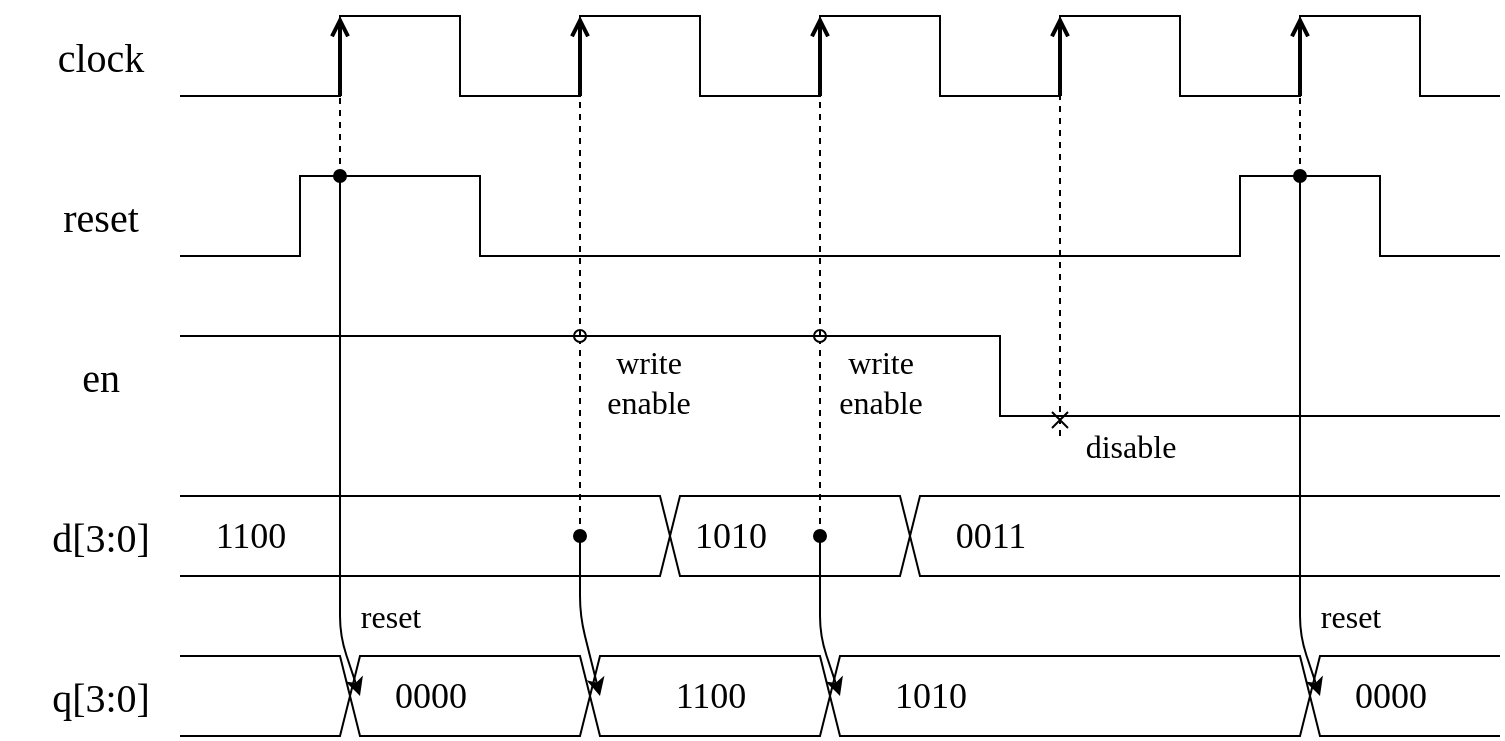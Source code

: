 <mxfile>
    <diagram id="1KeQOJun0eMcUtYWnY0w" name="ページ1">
        <mxGraphModel dx="2248" dy="860" grid="1" gridSize="10" guides="1" tooltips="1" connect="0" arrows="1" fold="1" page="1" pageScale="1" pageWidth="827" pageHeight="1169" math="0" shadow="0">
            <root>
                <mxCell id="0"/>
                <mxCell id="1" parent="0"/>
                <mxCell id="2" value="" style="endArrow=none;html=1;rounded=0;curved=0;" edge="1" parent="1">
                    <mxGeometry width="50" height="50" relative="1" as="geometry">
                        <mxPoint x="80" y="280" as="sourcePoint"/>
                        <mxPoint x="740" y="280" as="targetPoint"/>
                        <Array as="points">
                            <mxPoint x="160" y="280"/>
                            <mxPoint x="160" y="240"/>
                            <mxPoint x="220" y="240"/>
                            <mxPoint x="220" y="280"/>
                            <mxPoint x="280" y="280"/>
                            <mxPoint x="280" y="240"/>
                            <mxPoint x="340" y="240"/>
                            <mxPoint x="340" y="280"/>
                            <mxPoint x="400" y="280"/>
                            <mxPoint x="400" y="240"/>
                            <mxPoint x="460" y="240"/>
                            <mxPoint x="460" y="280"/>
                            <mxPoint x="520" y="280"/>
                            <mxPoint x="520" y="240"/>
                            <mxPoint x="580" y="240"/>
                            <mxPoint x="580" y="280"/>
                            <mxPoint x="640" y="280"/>
                            <mxPoint x="640" y="240"/>
                            <mxPoint x="700" y="240"/>
                            <mxPoint x="700" y="280"/>
                        </Array>
                    </mxGeometry>
                </mxCell>
                <mxCell id="3" value="clock" style="text;html=1;align=center;verticalAlign=middle;resizable=0;points=[];autosize=1;strokeColor=none;fillColor=none;fontFamily=Lucida Console;fontSize=20;" vertex="1" parent="1">
                    <mxGeometry y="240" width="80" height="40" as="geometry"/>
                </mxCell>
                <mxCell id="4" value="" style="endArrow=none;html=1;rounded=0;curved=0;" edge="1" parent="1">
                    <mxGeometry width="50" height="50" relative="1" as="geometry">
                        <mxPoint x="80" y="480" as="sourcePoint"/>
                        <mxPoint x="740" y="480" as="targetPoint"/>
                        <Array as="points">
                            <mxPoint x="200" y="480"/>
                            <mxPoint x="320" y="480"/>
                            <mxPoint x="330" y="520"/>
                            <mxPoint x="440" y="520"/>
                            <mxPoint x="450" y="480"/>
                            <mxPoint x="660" y="480"/>
                        </Array>
                    </mxGeometry>
                </mxCell>
                <mxCell id="5" value="" style="endArrow=none;html=1;rounded=0;curved=0;" edge="1" parent="1">
                    <mxGeometry width="50" height="50" relative="1" as="geometry">
                        <mxPoint x="80" y="520" as="sourcePoint"/>
                        <mxPoint x="740" y="520" as="targetPoint"/>
                        <Array as="points">
                            <mxPoint x="200" y="520"/>
                            <mxPoint x="320" y="520"/>
                            <mxPoint x="330" y="480"/>
                            <mxPoint x="440" y="480"/>
                            <mxPoint x="450" y="520"/>
                        </Array>
                    </mxGeometry>
                </mxCell>
                <mxCell id="6" value="d[3:0]" style="text;html=1;align=center;verticalAlign=middle;resizable=0;points=[];autosize=1;strokeColor=none;fillColor=none;fontFamily=Lucida Console;fontSize=20;" vertex="1" parent="1">
                    <mxGeometry x="-10" y="480" width="100" height="40" as="geometry"/>
                </mxCell>
                <mxCell id="7" value="q[3:0]" style="text;html=1;align=center;verticalAlign=middle;resizable=0;points=[];autosize=1;strokeColor=none;fillColor=none;fontFamily=Lucida Console;fontSize=20;" vertex="1" parent="1">
                    <mxGeometry x="-10" y="560" width="100" height="40" as="geometry"/>
                </mxCell>
                <mxCell id="8" value="" style="endArrow=none;html=1;rounded=0;curved=0;" edge="1" parent="1">
                    <mxGeometry width="50" height="50" relative="1" as="geometry">
                        <mxPoint x="80" y="560" as="sourcePoint"/>
                        <mxPoint x="740" y="560" as="targetPoint"/>
                        <Array as="points">
                            <mxPoint x="160" y="560"/>
                            <mxPoint x="170" y="600"/>
                            <mxPoint x="280" y="600"/>
                            <mxPoint x="290" y="560"/>
                            <mxPoint x="400" y="560"/>
                            <mxPoint x="410" y="600"/>
                            <mxPoint x="640" y="600"/>
                            <mxPoint x="650" y="560"/>
                        </Array>
                    </mxGeometry>
                </mxCell>
                <mxCell id="9" value="" style="endArrow=none;html=1;rounded=0;curved=0;" edge="1" parent="1">
                    <mxGeometry width="50" height="50" relative="1" as="geometry">
                        <mxPoint x="80" y="600" as="sourcePoint"/>
                        <mxPoint x="740" y="600" as="targetPoint"/>
                        <Array as="points">
                            <mxPoint x="160" y="600"/>
                            <mxPoint x="170" y="560"/>
                            <mxPoint x="280" y="560"/>
                            <mxPoint x="290" y="600"/>
                            <mxPoint x="400" y="600"/>
                            <mxPoint x="410" y="560"/>
                            <mxPoint x="640" y="560"/>
                            <mxPoint x="650" y="600"/>
                        </Array>
                    </mxGeometry>
                </mxCell>
                <mxCell id="10" value="" style="endArrow=open;html=1;endFill=0;strokeWidth=2;" edge="1" parent="1">
                    <mxGeometry width="50" height="50" relative="1" as="geometry">
                        <mxPoint x="160" y="280" as="sourcePoint"/>
                        <mxPoint x="160" y="240" as="targetPoint"/>
                    </mxGeometry>
                </mxCell>
                <mxCell id="11" value="" style="endArrow=open;html=1;endFill=0;strokeWidth=2;" edge="1" parent="1">
                    <mxGeometry width="50" height="50" relative="1" as="geometry">
                        <mxPoint x="280" y="280" as="sourcePoint"/>
                        <mxPoint x="280" y="240" as="targetPoint"/>
                    </mxGeometry>
                </mxCell>
                <mxCell id="12" value="" style="endArrow=open;html=1;endFill=0;strokeWidth=2;" edge="1" parent="1">
                    <mxGeometry width="50" height="50" relative="1" as="geometry">
                        <mxPoint x="400" y="280" as="sourcePoint"/>
                        <mxPoint x="400" y="240" as="targetPoint"/>
                    </mxGeometry>
                </mxCell>
                <mxCell id="13" value="1100" style="text;html=1;align=center;verticalAlign=middle;resizable=0;points=[];autosize=1;strokeColor=none;fillColor=none;fontFamily=Lucida Console;fontSize=18;" vertex="1" parent="1">
                    <mxGeometry x="80" y="480" width="70" height="40" as="geometry"/>
                </mxCell>
                <mxCell id="14" value="" style="endArrow=classic;html=1;startArrow=oval;startFill=1;" edge="1" parent="1">
                    <mxGeometry width="50" height="50" relative="1" as="geometry">
                        <mxPoint x="160" y="320" as="sourcePoint"/>
                        <mxPoint x="170" y="580" as="targetPoint"/>
                        <Array as="points">
                            <mxPoint x="160" y="550"/>
                        </Array>
                    </mxGeometry>
                </mxCell>
                <mxCell id="15" value="0000" style="text;html=1;align=center;verticalAlign=middle;resizable=0;points=[];autosize=1;strokeColor=none;fillColor=none;fontFamily=Lucida Console;fontSize=18;" vertex="1" parent="1">
                    <mxGeometry x="170" y="560" width="70" height="40" as="geometry"/>
                </mxCell>
                <mxCell id="16" value="1010" style="text;html=1;align=center;verticalAlign=middle;resizable=0;points=[];autosize=1;strokeColor=none;fillColor=none;fontFamily=Lucida Console;fontSize=18;" vertex="1" parent="1">
                    <mxGeometry x="320" y="480" width="70" height="40" as="geometry"/>
                </mxCell>
                <mxCell id="17" value="" style="endArrow=none;dashed=1;html=1;" edge="1" parent="1">
                    <mxGeometry width="50" height="50" relative="1" as="geometry">
                        <mxPoint x="280" y="400" as="sourcePoint"/>
                        <mxPoint x="280" y="280" as="targetPoint"/>
                    </mxGeometry>
                </mxCell>
                <mxCell id="18" value="" style="endArrow=classic;html=1;startArrow=oval;startFill=1;" edge="1" parent="1">
                    <mxGeometry width="50" height="50" relative="1" as="geometry">
                        <mxPoint x="400" y="500" as="sourcePoint"/>
                        <mxPoint x="410" y="580" as="targetPoint"/>
                        <Array as="points">
                            <mxPoint x="400" y="550"/>
                        </Array>
                    </mxGeometry>
                </mxCell>
                <mxCell id="19" value="1100" style="text;html=1;align=center;verticalAlign=middle;resizable=0;points=[];autosize=1;strokeColor=none;fillColor=none;fontFamily=Lucida Console;fontSize=18;" vertex="1" parent="1">
                    <mxGeometry x="310" y="560" width="70" height="40" as="geometry"/>
                </mxCell>
                <mxCell id="20" value="0011" style="text;html=1;align=center;verticalAlign=middle;resizable=0;points=[];autosize=1;strokeColor=none;fillColor=none;fontFamily=Lucida Console;fontSize=18;" vertex="1" parent="1">
                    <mxGeometry x="450" y="480" width="70" height="40" as="geometry"/>
                </mxCell>
                <mxCell id="21" value="1010" style="text;html=1;align=center;verticalAlign=middle;resizable=0;points=[];autosize=1;strokeColor=none;fillColor=none;fontFamily=Lucida Console;fontSize=18;" vertex="1" parent="1">
                    <mxGeometry x="420" y="560" width="70" height="40" as="geometry"/>
                </mxCell>
                <mxCell id="22" value="" style="endArrow=none;dashed=1;html=1;" edge="1" parent="1">
                    <mxGeometry width="50" height="50" relative="1" as="geometry">
                        <mxPoint x="400" y="400" as="sourcePoint"/>
                        <mxPoint x="400" y="280" as="targetPoint"/>
                    </mxGeometry>
                </mxCell>
                <mxCell id="23" value="" style="endArrow=none;html=1;rounded=0;curved=0;" edge="1" parent="1">
                    <mxGeometry width="50" height="50" relative="1" as="geometry">
                        <mxPoint x="80" y="360" as="sourcePoint"/>
                        <mxPoint x="740" y="360" as="targetPoint"/>
                        <Array as="points">
                            <mxPoint x="140" y="360"/>
                            <mxPoint x="140" y="320"/>
                            <mxPoint x="180" y="320"/>
                            <mxPoint x="230" y="320"/>
                            <mxPoint x="230" y="360"/>
                            <mxPoint x="320" y="360"/>
                            <mxPoint x="610" y="360"/>
                            <mxPoint x="610" y="320"/>
                            <mxPoint x="680" y="320"/>
                            <mxPoint x="680" y="360"/>
                        </Array>
                    </mxGeometry>
                </mxCell>
                <mxCell id="24" value="reset" style="text;html=1;align=center;verticalAlign=middle;resizable=0;points=[];autosize=1;strokeColor=none;fillColor=none;fontFamily=Lucida Console;fontSize=20;" vertex="1" parent="1">
                    <mxGeometry y="320" width="80" height="40" as="geometry"/>
                </mxCell>
                <mxCell id="25" value="&lt;font&gt;reset&lt;/font&gt;" style="text;html=1;align=center;verticalAlign=middle;resizable=0;points=[];autosize=1;strokeColor=none;fillColor=none;fontFamily=Lucida Console;fontSize=16;" vertex="1" parent="1">
                    <mxGeometry x="150" y="525" width="70" height="30" as="geometry"/>
                </mxCell>
                <mxCell id="26" value="" style="endArrow=open;html=1;endFill=0;strokeWidth=2;" edge="1" parent="1">
                    <mxGeometry width="50" height="50" relative="1" as="geometry">
                        <mxPoint x="520" y="280" as="sourcePoint"/>
                        <mxPoint x="520" y="240" as="targetPoint"/>
                    </mxGeometry>
                </mxCell>
                <mxCell id="27" value="" style="endArrow=open;html=1;endFill=0;strokeWidth=2;" edge="1" parent="1">
                    <mxGeometry width="50" height="50" relative="1" as="geometry">
                        <mxPoint x="640" y="280" as="sourcePoint"/>
                        <mxPoint x="640" y="240" as="targetPoint"/>
                    </mxGeometry>
                </mxCell>
                <mxCell id="28" value="en" style="text;html=1;align=center;verticalAlign=middle;resizable=0;points=[];autosize=1;strokeColor=none;fillColor=none;fontFamily=Lucida Console;fontSize=20;" vertex="1" parent="1">
                    <mxGeometry x="15" y="400" width="50" height="40" as="geometry"/>
                </mxCell>
                <mxCell id="29" value="" style="endArrow=none;html=1;rounded=0;curved=0;" edge="1" parent="1">
                    <mxGeometry width="50" height="50" relative="1" as="geometry">
                        <mxPoint x="80" y="400" as="sourcePoint"/>
                        <mxPoint x="740" y="440" as="targetPoint"/>
                        <Array as="points">
                            <mxPoint x="490" y="400"/>
                            <mxPoint x="490" y="440"/>
                        </Array>
                    </mxGeometry>
                </mxCell>
                <mxCell id="30" value="" style="endArrow=none;dashed=1;html=1;" edge="1" parent="1">
                    <mxGeometry width="50" height="50" relative="1" as="geometry">
                        <mxPoint x="160" y="320" as="sourcePoint"/>
                        <mxPoint x="160" y="280" as="targetPoint"/>
                    </mxGeometry>
                </mxCell>
                <mxCell id="31" value="" style="endArrow=classic;html=1;startArrow=oval;startFill=1;endFill=1;" edge="1" parent="1">
                    <mxGeometry width="50" height="50" relative="1" as="geometry">
                        <mxPoint x="280" y="500" as="sourcePoint"/>
                        <mxPoint x="290" y="580" as="targetPoint"/>
                        <Array as="points">
                            <mxPoint x="280" y="540"/>
                        </Array>
                    </mxGeometry>
                </mxCell>
                <mxCell id="32" value="" style="endArrow=oval;dashed=1;html=1;rounded=0;curved=0;startArrow=none;startFill=0;endFill=0;" edge="1" parent="1">
                    <mxGeometry width="50" height="50" relative="1" as="geometry">
                        <mxPoint x="280" y="500" as="sourcePoint"/>
                        <mxPoint x="280" y="400" as="targetPoint"/>
                    </mxGeometry>
                </mxCell>
                <mxCell id="33" value="" style="endArrow=oval;dashed=1;html=1;rounded=0;curved=0;startArrow=none;startFill=0;endFill=0;" edge="1" parent="1">
                    <mxGeometry width="50" height="50" relative="1" as="geometry">
                        <mxPoint x="400" y="500" as="sourcePoint"/>
                        <mxPoint x="400" y="400" as="targetPoint"/>
                    </mxGeometry>
                </mxCell>
                <mxCell id="34" value="" style="endArrow=classic;html=1;startArrow=oval;startFill=1;" edge="1" parent="1">
                    <mxGeometry width="50" height="50" relative="1" as="geometry">
                        <mxPoint x="640" y="320" as="sourcePoint"/>
                        <mxPoint x="650" y="580" as="targetPoint"/>
                        <Array as="points">
                            <mxPoint x="640" y="550"/>
                        </Array>
                    </mxGeometry>
                </mxCell>
                <mxCell id="35" value="&lt;font&gt;reset&lt;/font&gt;" style="text;html=1;align=center;verticalAlign=middle;resizable=0;points=[];autosize=1;strokeColor=none;fillColor=none;fontFamily=Lucida Console;fontSize=16;" vertex="1" parent="1">
                    <mxGeometry x="630" y="525" width="70" height="30" as="geometry"/>
                </mxCell>
                <mxCell id="36" value="0000" style="text;html=1;align=center;verticalAlign=middle;resizable=0;points=[];autosize=1;strokeColor=none;fillColor=none;fontFamily=Lucida Console;fontSize=18;" vertex="1" parent="1">
                    <mxGeometry x="650" y="560" width="70" height="40" as="geometry"/>
                </mxCell>
                <mxCell id="37" value="" style="endArrow=none;dashed=1;html=1;" edge="1" parent="1">
                    <mxGeometry width="50" height="50" relative="1" as="geometry">
                        <mxPoint x="640" y="320" as="sourcePoint"/>
                        <mxPoint x="640" y="280" as="targetPoint"/>
                    </mxGeometry>
                </mxCell>
                <mxCell id="38" value="" style="endArrow=none;dashed=1;html=1;rounded=0;curved=0;startArrow=cross;startFill=0;" edge="1" parent="1">
                    <mxGeometry width="50" height="50" relative="1" as="geometry">
                        <mxPoint x="520" y="450" as="sourcePoint"/>
                        <mxPoint x="520" y="280" as="targetPoint"/>
                    </mxGeometry>
                </mxCell>
                <mxCell id="39" value="&lt;font&gt;write&lt;/font&gt;&lt;div&gt;&lt;font&gt;enable&lt;/font&gt;&lt;/div&gt;" style="text;html=1;align=center;verticalAlign=middle;resizable=0;points=[];autosize=1;strokeColor=none;fillColor=none;fontFamily=Lucida Console;fontSize=16;" vertex="1" parent="1">
                    <mxGeometry x="274" y="398" width="80" height="50" as="geometry"/>
                </mxCell>
                <mxCell id="40" value="&lt;font&gt;write&lt;/font&gt;&lt;div&gt;&lt;font&gt;enable&lt;/font&gt;&lt;/div&gt;" style="text;html=1;align=center;verticalAlign=middle;resizable=0;points=[];autosize=1;strokeColor=none;fillColor=none;fontFamily=Lucida Console;fontSize=16;" vertex="1" parent="1">
                    <mxGeometry x="390" y="398" width="80" height="50" as="geometry"/>
                </mxCell>
                <mxCell id="41" value="&lt;span style=&quot;background-color: transparent;&quot;&gt;disable&lt;/span&gt;" style="text;html=1;align=center;verticalAlign=middle;resizable=0;points=[];autosize=1;strokeColor=none;fillColor=none;fontFamily=Lucida Console;fontSize=16;" vertex="1" parent="1">
                    <mxGeometry x="510" y="440" width="90" height="30" as="geometry"/>
                </mxCell>
            </root>
        </mxGraphModel>
    </diagram>
</mxfile>